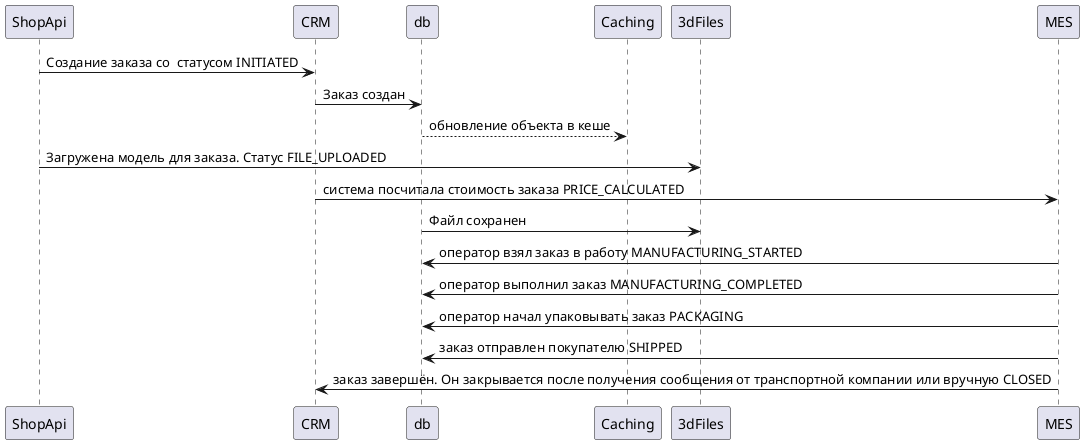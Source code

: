 @startuml
ShopApi -> CRM: Создание заказа со  статусом INITIATED
CRM -> db: Заказ создан
db --> Caching: обновление объекта в кеше
ShopApi -> 3dFiles: Загружена модель для заказа. Статус FILE_UPLOADED
CRM -> MES: система посчитала стоимость заказа PRICE_CALCULATED
db -> 3dFiles: Файл сохранен


MES -> db: оператор взял заказ в работу MANUFACTURING_STARTED
MES -> db: оператор выполнил заказ MANUFACTURING_COMPLETED
MES -> db: оператор начал упаковывать заказ PACKAGING
MES -> db:  заказ отправлен покупателю SHIPPED
MES -> CRM: заказ завершён. Он закрывается после получения сообщения от транспортной компании или вручную CLOSED

@enduml
